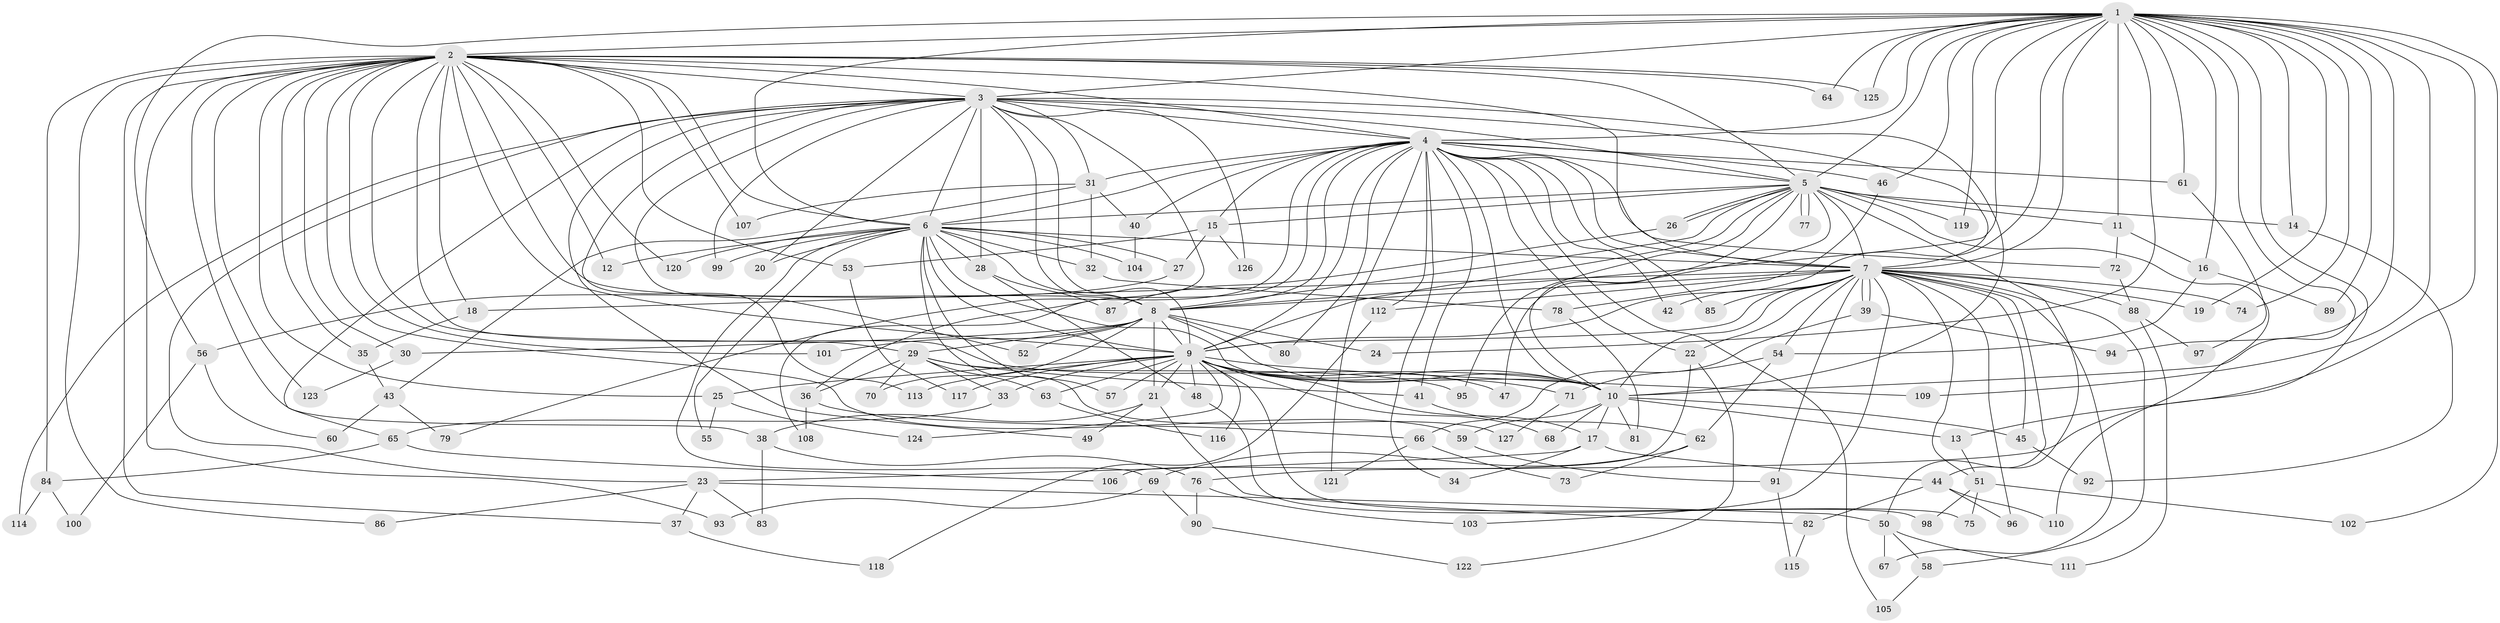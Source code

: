 // Generated by graph-tools (version 1.1) at 2025/13/03/09/25 04:13:41]
// undirected, 127 vertices, 279 edges
graph export_dot {
graph [start="1"]
  node [color=gray90,style=filled];
  1;
  2;
  3;
  4;
  5;
  6;
  7;
  8;
  9;
  10;
  11;
  12;
  13;
  14;
  15;
  16;
  17;
  18;
  19;
  20;
  21;
  22;
  23;
  24;
  25;
  26;
  27;
  28;
  29;
  30;
  31;
  32;
  33;
  34;
  35;
  36;
  37;
  38;
  39;
  40;
  41;
  42;
  43;
  44;
  45;
  46;
  47;
  48;
  49;
  50;
  51;
  52;
  53;
  54;
  55;
  56;
  57;
  58;
  59;
  60;
  61;
  62;
  63;
  64;
  65;
  66;
  67;
  68;
  69;
  70;
  71;
  72;
  73;
  74;
  75;
  76;
  77;
  78;
  79;
  80;
  81;
  82;
  83;
  84;
  85;
  86;
  87;
  88;
  89;
  90;
  91;
  92;
  93;
  94;
  95;
  96;
  97;
  98;
  99;
  100;
  101;
  102;
  103;
  104;
  105;
  106;
  107;
  108;
  109;
  110;
  111;
  112;
  113;
  114;
  115;
  116;
  117;
  118;
  119;
  120;
  121;
  122;
  123;
  124;
  125;
  126;
  127;
  1 -- 2;
  1 -- 3;
  1 -- 4;
  1 -- 5;
  1 -- 6;
  1 -- 7;
  1 -- 8;
  1 -- 9;
  1 -- 10;
  1 -- 11;
  1 -- 13;
  1 -- 14;
  1 -- 16;
  1 -- 19;
  1 -- 24;
  1 -- 46;
  1 -- 56;
  1 -- 61;
  1 -- 64;
  1 -- 74;
  1 -- 76;
  1 -- 89;
  1 -- 94;
  1 -- 102;
  1 -- 109;
  1 -- 119;
  1 -- 125;
  2 -- 3;
  2 -- 4;
  2 -- 5;
  2 -- 6;
  2 -- 7;
  2 -- 8;
  2 -- 9;
  2 -- 10;
  2 -- 12;
  2 -- 18;
  2 -- 25;
  2 -- 29;
  2 -- 30;
  2 -- 35;
  2 -- 37;
  2 -- 38;
  2 -- 53;
  2 -- 59;
  2 -- 64;
  2 -- 84;
  2 -- 86;
  2 -- 93;
  2 -- 101;
  2 -- 107;
  2 -- 120;
  2 -- 123;
  2 -- 125;
  3 -- 4;
  3 -- 5;
  3 -- 6;
  3 -- 7;
  3 -- 8;
  3 -- 9;
  3 -- 10;
  3 -- 20;
  3 -- 23;
  3 -- 28;
  3 -- 31;
  3 -- 36;
  3 -- 49;
  3 -- 52;
  3 -- 65;
  3 -- 99;
  3 -- 113;
  3 -- 114;
  3 -- 126;
  4 -- 5;
  4 -- 6;
  4 -- 7;
  4 -- 8;
  4 -- 9;
  4 -- 10;
  4 -- 15;
  4 -- 22;
  4 -- 31;
  4 -- 34;
  4 -- 40;
  4 -- 41;
  4 -- 42;
  4 -- 46;
  4 -- 61;
  4 -- 72;
  4 -- 79;
  4 -- 80;
  4 -- 85;
  4 -- 105;
  4 -- 108;
  4 -- 112;
  4 -- 121;
  5 -- 6;
  5 -- 7;
  5 -- 8;
  5 -- 9;
  5 -- 10;
  5 -- 11;
  5 -- 14;
  5 -- 15;
  5 -- 26;
  5 -- 26;
  5 -- 44;
  5 -- 47;
  5 -- 77;
  5 -- 77;
  5 -- 95;
  5 -- 110;
  5 -- 119;
  6 -- 7;
  6 -- 8;
  6 -- 9;
  6 -- 10;
  6 -- 12;
  6 -- 20;
  6 -- 27;
  6 -- 28;
  6 -- 32;
  6 -- 55;
  6 -- 57;
  6 -- 69;
  6 -- 99;
  6 -- 104;
  6 -- 120;
  6 -- 127;
  7 -- 8;
  7 -- 9;
  7 -- 10;
  7 -- 18;
  7 -- 19;
  7 -- 22;
  7 -- 39;
  7 -- 39;
  7 -- 42;
  7 -- 45;
  7 -- 50;
  7 -- 51;
  7 -- 54;
  7 -- 58;
  7 -- 67;
  7 -- 74;
  7 -- 85;
  7 -- 88;
  7 -- 91;
  7 -- 96;
  7 -- 103;
  7 -- 112;
  8 -- 9;
  8 -- 10;
  8 -- 21;
  8 -- 24;
  8 -- 29;
  8 -- 30;
  8 -- 52;
  8 -- 70;
  8 -- 80;
  8 -- 101;
  9 -- 10;
  9 -- 17;
  9 -- 21;
  9 -- 25;
  9 -- 33;
  9 -- 47;
  9 -- 48;
  9 -- 57;
  9 -- 63;
  9 -- 68;
  9 -- 71;
  9 -- 75;
  9 -- 109;
  9 -- 113;
  9 -- 116;
  9 -- 117;
  9 -- 124;
  10 -- 13;
  10 -- 17;
  10 -- 45;
  10 -- 59;
  10 -- 68;
  10 -- 81;
  11 -- 16;
  11 -- 72;
  13 -- 51;
  14 -- 92;
  15 -- 27;
  15 -- 53;
  15 -- 126;
  16 -- 54;
  16 -- 89;
  17 -- 23;
  17 -- 34;
  17 -- 44;
  18 -- 35;
  21 -- 38;
  21 -- 49;
  21 -- 82;
  22 -- 106;
  22 -- 122;
  23 -- 37;
  23 -- 50;
  23 -- 83;
  23 -- 86;
  25 -- 55;
  25 -- 124;
  26 -- 87;
  27 -- 56;
  28 -- 48;
  28 -- 87;
  29 -- 33;
  29 -- 36;
  29 -- 41;
  29 -- 63;
  29 -- 70;
  29 -- 95;
  30 -- 123;
  31 -- 32;
  31 -- 40;
  31 -- 43;
  31 -- 107;
  32 -- 78;
  33 -- 65;
  35 -- 43;
  36 -- 66;
  36 -- 108;
  37 -- 118;
  38 -- 76;
  38 -- 83;
  39 -- 66;
  39 -- 94;
  40 -- 104;
  41 -- 62;
  43 -- 60;
  43 -- 79;
  44 -- 82;
  44 -- 96;
  44 -- 110;
  45 -- 92;
  46 -- 78;
  48 -- 98;
  50 -- 58;
  50 -- 67;
  50 -- 111;
  51 -- 75;
  51 -- 98;
  51 -- 102;
  53 -- 117;
  54 -- 62;
  54 -- 71;
  56 -- 60;
  56 -- 100;
  58 -- 105;
  59 -- 91;
  61 -- 97;
  62 -- 69;
  62 -- 73;
  63 -- 116;
  65 -- 84;
  65 -- 106;
  66 -- 73;
  66 -- 121;
  69 -- 90;
  69 -- 93;
  71 -- 127;
  72 -- 88;
  76 -- 90;
  76 -- 103;
  78 -- 81;
  82 -- 115;
  84 -- 100;
  84 -- 114;
  88 -- 97;
  88 -- 111;
  90 -- 122;
  91 -- 115;
  112 -- 118;
}

